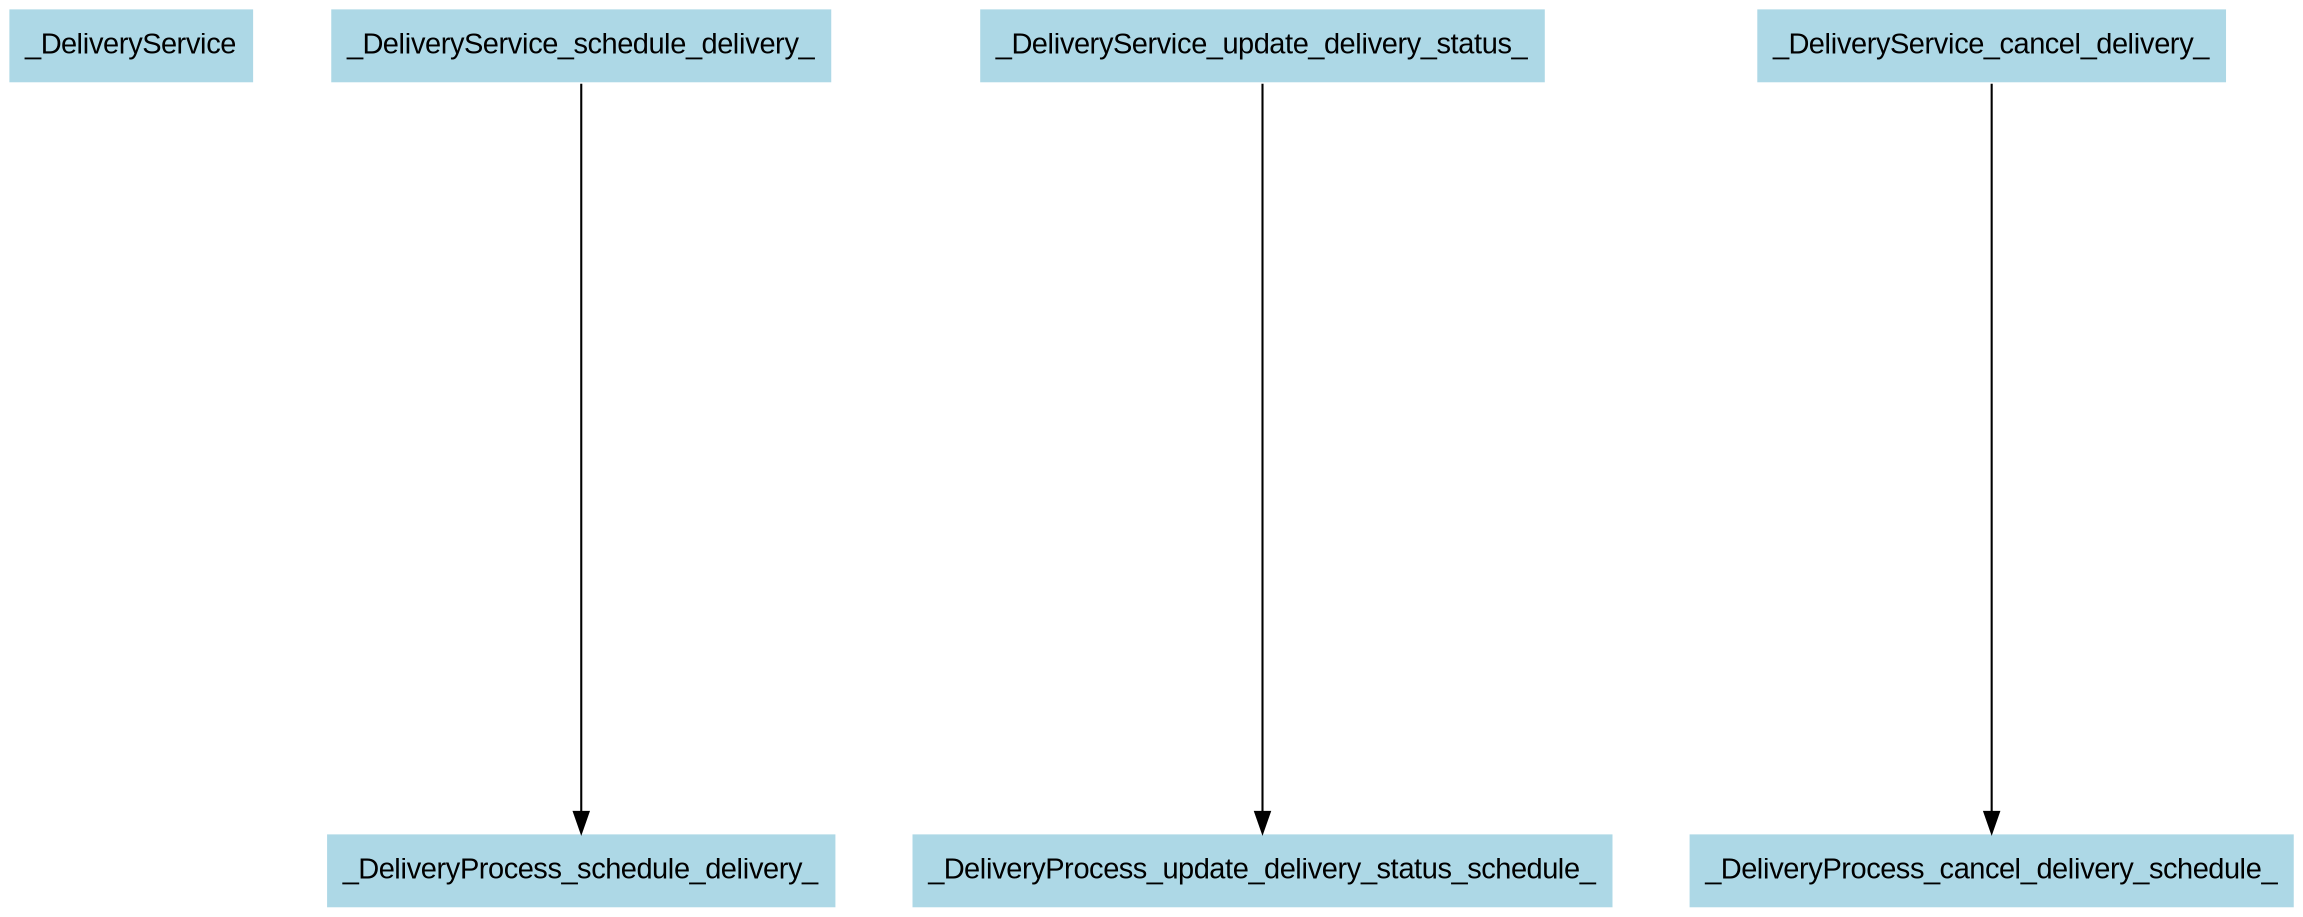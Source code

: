 digraph CallGraph {
ranksep=5;
nodesep=0.5;
node [fontname=Arial];
edge [fontname=Arial];
_DeliveryService;
_DeliveryService [shape=box, style=filled, fillcolor=lightblue  , color=white];
_DeliveryService_schedule_delivery_ -> _DeliveryProcess_schedule_delivery_;
_DeliveryService_schedule_delivery_ [shape=box, style=filled, fillcolor=lightblue  , color=white];
_DeliveryProcess_schedule_delivery_ [shape=box, style=filled, fillcolor=lightblue  , color=white];
_DeliveryService_update_delivery_status_ -> _DeliveryProcess_update_delivery_status_schedule_;
_DeliveryService_update_delivery_status_ [shape=box, style=filled, fillcolor=lightblue  , color=white];
_DeliveryProcess_update_delivery_status_schedule_ [shape=box, style=filled, fillcolor=lightblue  , color=white];
_DeliveryService_cancel_delivery_ -> _DeliveryProcess_cancel_delivery_schedule_;
_DeliveryService_cancel_delivery_ [shape=box, style=filled, fillcolor=lightblue  , color=white];
_DeliveryProcess_cancel_delivery_schedule_ [shape=box, style=filled, fillcolor=lightblue  , color=white];
}
